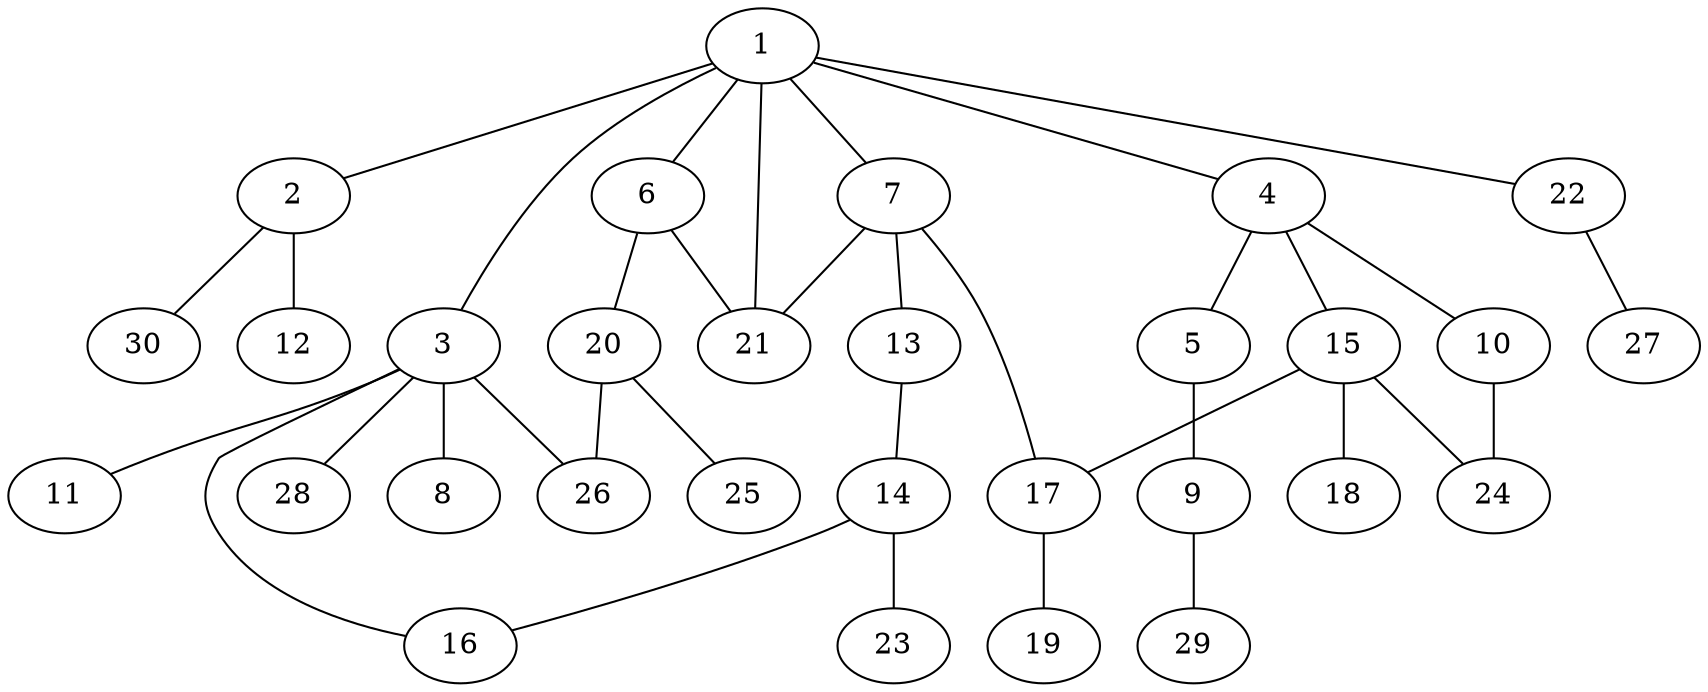 graph graphname {1--2
1--3
1--4
1--6
1--7
1--21
1--22
2--12
2--30
3--8
3--11
3--16
3--26
3--28
4--5
4--10
4--15
5--9
6--20
6--21
7--13
7--17
7--21
9--29
10--24
13--14
14--16
14--23
15--17
15--18
15--24
17--19
20--25
20--26
22--27
}